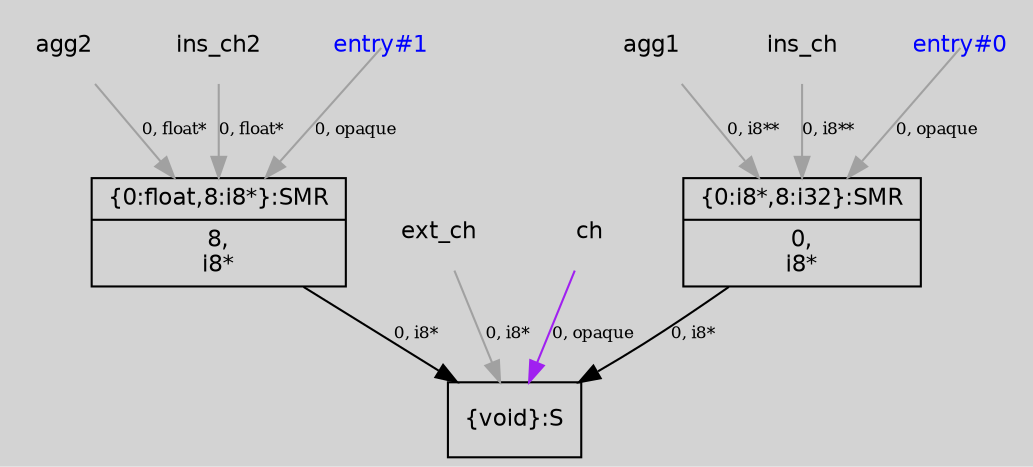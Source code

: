 digraph unnamed {
	graph [center=true, ratio=true, bgcolor=lightgray, fontname=Helvetica];
	node  [fontname=Helvetica, fontsize=11];

	Node0x3237ee0 [shape=record,label="{\{0:i8*,8:i32\}:SMR|{<s0>0,\ni8*}}"];
	Node0x32383b0 [shape=record,label="{\{0:float,8:i8*\}:SMR|{<s0>8,\ni8*}}"];
	Node0x3239280 [shape=record,label="{\{void\}:S}"];
	Node0x32298f8[ shape=plaintext, label ="agg1"];
	Node0x32298f8 -> Node0x3237ee0[arrowtail=tee,label="0, i8**",fontsize=8,color=gray63];
	Node0x322a178[ shape=plaintext, label ="ext_ch"];
	Node0x322a178 -> Node0x3239280[arrowtail=tee,label="0, i8*",fontsize=8,color=gray63];
	Node0x32299f8[ shape=plaintext, label ="ch"];
	Node0x32299f8 -> Node0x3239280[arrowtail=tee,label="0, opaque",fontsize=8,color=purple];
	Node0x3229978[ shape=plaintext, label ="agg2"];
	Node0x3229978 -> Node0x32383b0[arrowtail=tee,label="0, float*",fontsize=8,color=gray63];
	Node0x322a0d0[ shape=plaintext, label ="ins_ch"];
	Node0x322a0d0 -> Node0x3237ee0[arrowtail=tee,label="0, i8**",fontsize=8,color=gray63];
	Node0x322a240[ shape=plaintext, label ="ins_ch2"];
	Node0x322a240 -> Node0x32383b0[arrowtail=tee,label="0, float*",fontsize=8,color=gray63];
	Node0x3229420[ shape=plaintext,fontcolor=blue, label ="entry#1"];
	Node0x3229420 -> Node0x32383b0[tailclip=false,color=gray63,label="0, opaque",fontsize=8];
	Node0x32293e0[ shape=plaintext,fontcolor=blue, label ="entry#0"];
	Node0x32293e0 -> Node0x3237ee0[tailclip=false,color=gray63,label="0, opaque",fontsize=8];
	Node0x3237ee0 -> Node0x3239280[arrowtail=tee,label="0, i8*",fontsize=8];
	Node0x32383b0 -> Node0x3239280[arrowtail=tee,label="0, i8*",fontsize=8];
}

